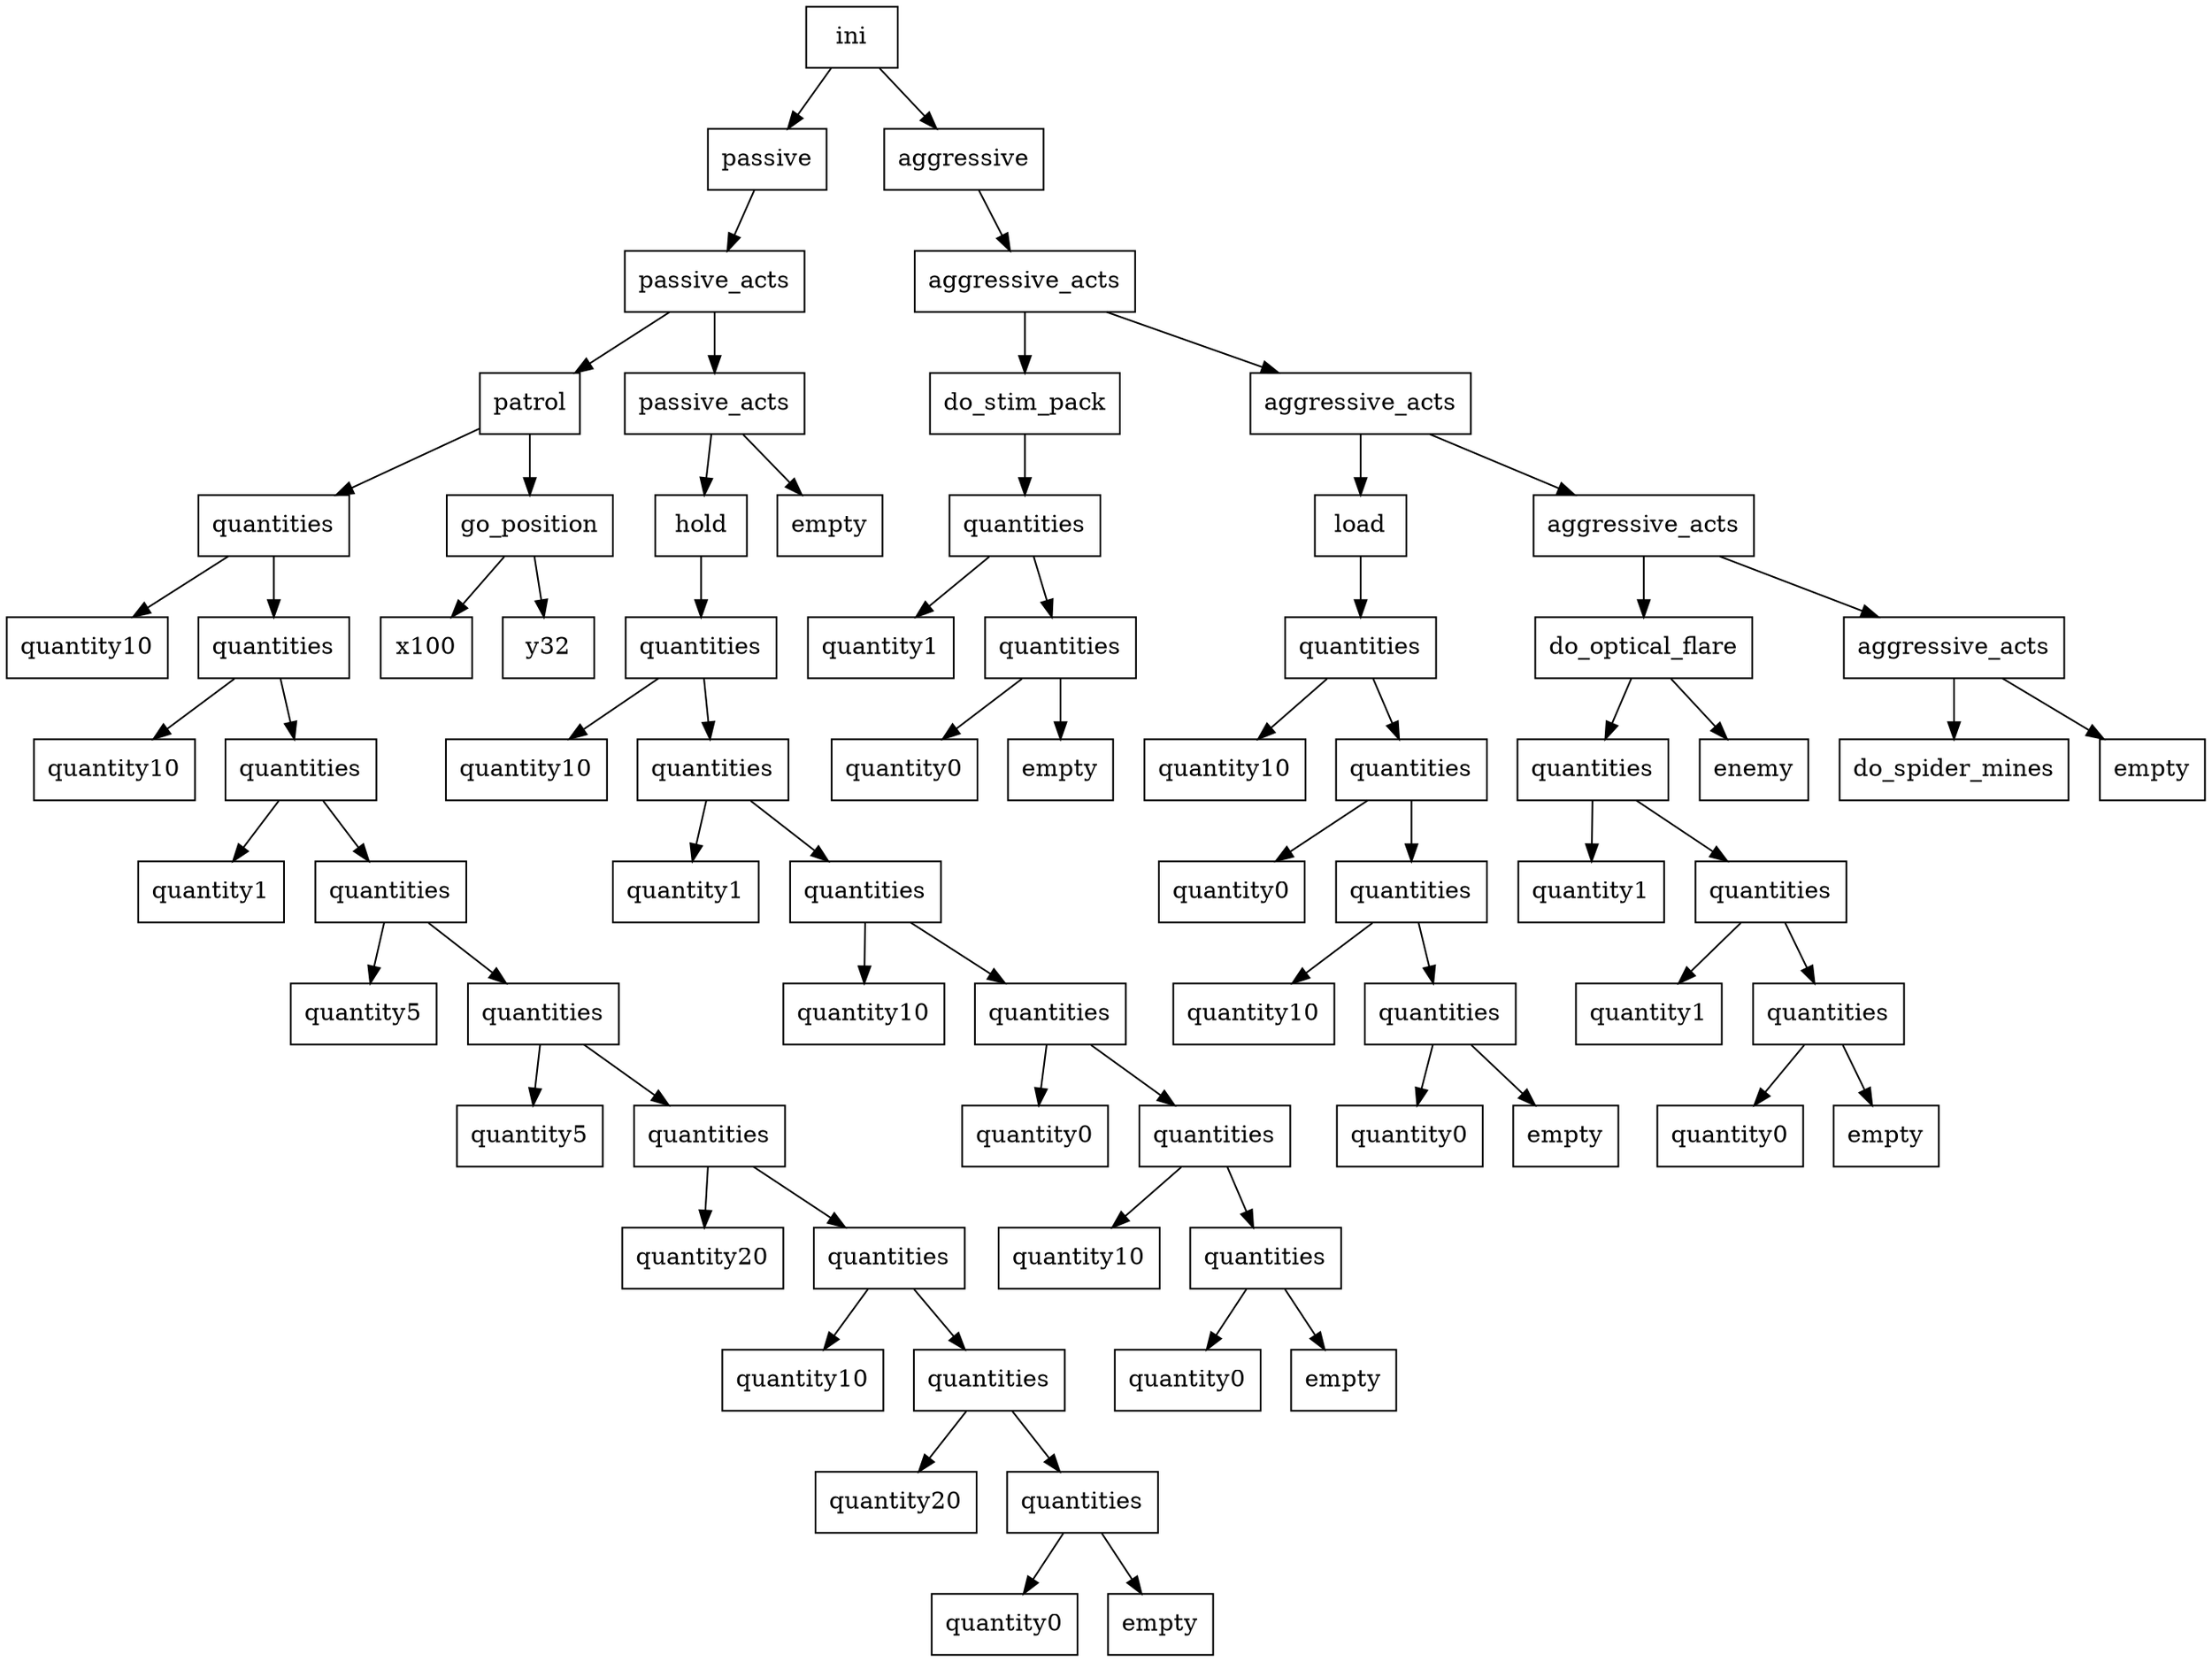 digraph g {
graph [ordering=out];
node [shape=rectangle];
n[label = "ini"];
n0[label = "passive"];
n00[label = "passive_acts"];
n000[label = "patrol"];
n0000[label = "quantities"];
n00000[label = "quantity10"];
n0000 -> n00000;
n00001[label = "quantities"];
n000010[label = "quantity10"];
n00001 -> n000010;
n000011[label = "quantities"];
n0000110[label = "quantity1"];
n000011 -> n0000110;
n0000111[label = "quantities"];
n00001110[label = "quantity5"];
n0000111 -> n00001110;
n00001111[label = "quantities"];
n000011110[label = "quantity5"];
n00001111 -> n000011110;
n000011111[label = "quantities"];
n0000111110[label = "quantity20"];
n000011111 -> n0000111110;
n0000111111[label = "quantities"];
n00001111110[label = "quantity10"];
n0000111111 -> n00001111110;
n00001111111[label = "quantities"];
n000011111110[label = "quantity20"];
n00001111111 -> n000011111110;
n000011111111[label = "quantities"];
n0000111111110[label = "quantity0"];
n000011111111 -> n0000111111110;
n0000111111111[label = "empty"];
n000011111111 -> n0000111111111;
n00001111111 -> n000011111111;
n0000111111 -> n00001111111;
n000011111 -> n0000111111;
n00001111 -> n000011111;
n0000111 -> n00001111;
n000011 -> n0000111;
n00001 -> n000011;
n0000 -> n00001;
n000 -> n0000;
n0001[label = "go_position"];
n00010[label = "x100"];
n0001 -> n00010;
n00011[label = "y32"];
n0001 -> n00011;
n000 -> n0001;
n00 -> n000;
n001[label = "passive_acts"];
n0010[label = "hold"];
n00100[label = "quantities"];
n001000[label = "quantity10"];
n00100 -> n001000;
n001001[label = "quantities"];
n0010010[label = "quantity1"];
n001001 -> n0010010;
n0010011[label = "quantities"];
n00100110[label = "quantity10"];
n0010011 -> n00100110;
n00100111[label = "quantities"];
n001001110[label = "quantity0"];
n00100111 -> n001001110;
n001001111[label = "quantities"];
n0010011110[label = "quantity10"];
n001001111 -> n0010011110;
n0010011111[label = "quantities"];
n00100111110[label = "quantity0"];
n0010011111 -> n00100111110;
n00100111111[label = "empty"];
n0010011111 -> n00100111111;
n001001111 -> n0010011111;
n00100111 -> n001001111;
n0010011 -> n00100111;
n001001 -> n0010011;
n00100 -> n001001;
n0010 -> n00100;
n001 -> n0010;
n0011[label = "empty"];
n001 -> n0011;
n00 -> n001;
n0 -> n00;
n -> n0;
n1[label = "aggressive"];
n10[label = "aggressive_acts"];
n100[label = "do_stim_pack"];
n1000[label = "quantities"];
n10000[label = "quantity1"];
n1000 -> n10000;
n10001[label = "quantities"];
n100010[label = "quantity0"];
n10001 -> n100010;
n100011[label = "empty"];
n10001 -> n100011;
n1000 -> n10001;
n100 -> n1000;
n10 -> n100;
n101[label = "aggressive_acts"];
n1010[label = "load"];
n10100[label = "quantities"];
n101000[label = "quantity10"];
n10100 -> n101000;
n101001[label = "quantities"];
n1010010[label = "quantity0"];
n101001 -> n1010010;
n1010011[label = "quantities"];
n10100110[label = "quantity10"];
n1010011 -> n10100110;
n10100111[label = "quantities"];
n101001110[label = "quantity0"];
n10100111 -> n101001110;
n101001111[label = "empty"];
n10100111 -> n101001111;
n1010011 -> n10100111;
n101001 -> n1010011;
n10100 -> n101001;
n1010 -> n10100;
n101 -> n1010;
n1011[label = "aggressive_acts"];
n10110[label = "do_optical_flare"];
n101100[label = "quantities"];
n1011000[label = "quantity1"];
n101100 -> n1011000;
n1011001[label = "quantities"];
n10110010[label = "quantity1"];
n1011001 -> n10110010;
n10110011[label = "quantities"];
n101100110[label = "quantity0"];
n10110011 -> n101100110;
n101100111[label = "empty"];
n10110011 -> n101100111;
n1011001 -> n10110011;
n101100 -> n1011001;
n10110 -> n101100;
n101101[label = "enemy"];
n10110 -> n101101;
n1011 -> n10110;
n10111[label = "aggressive_acts"];
n101110[label = "do_spider_mines"];
n10111 -> n101110;
n101111[label = "empty"];
n10111 -> n101111;
n1011 -> n10111;
n101 -> n1011;
n10 -> n101;
n1 -> n10;
n -> n1;
}

